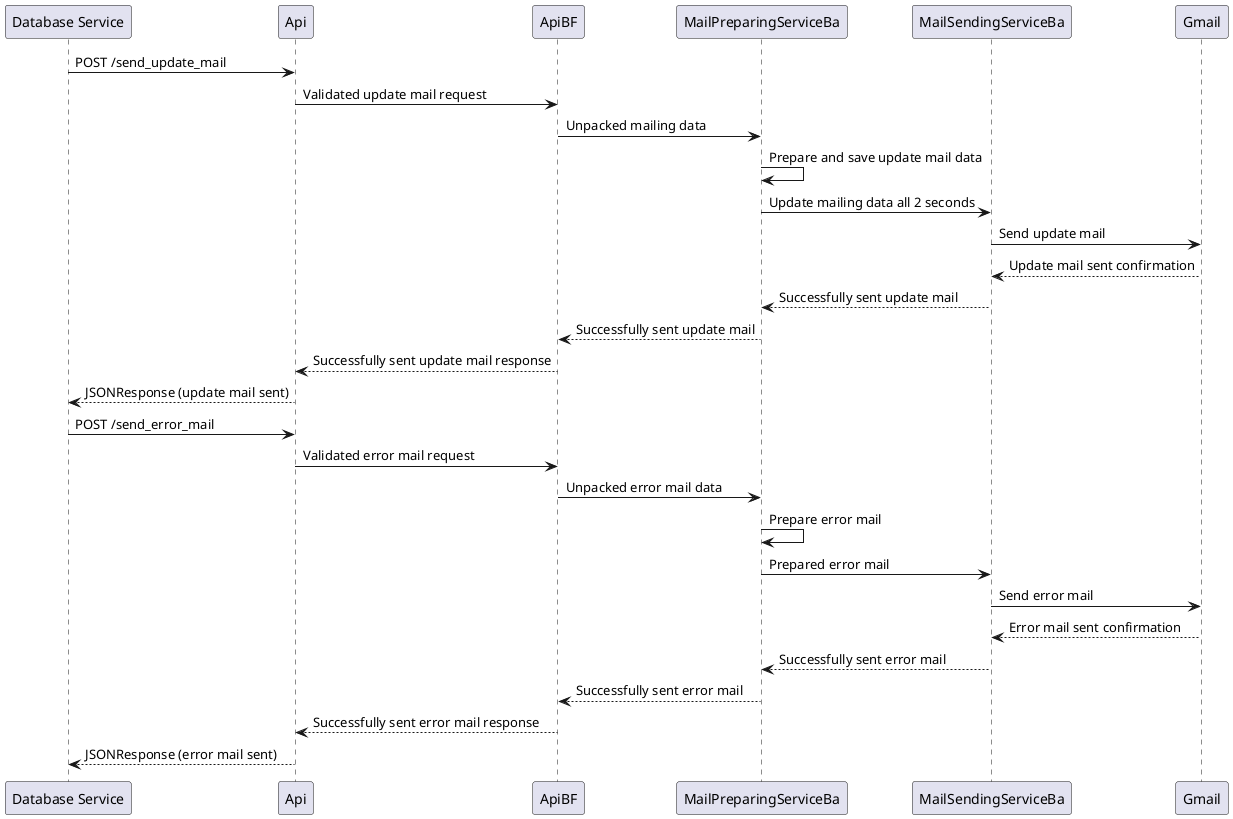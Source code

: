@startuml

participant "Database Service" as Database
participant "Api" as API
participant "ApiBF" as ApiBF
participant "MailPreparingServiceBa" as MailPreparingService
participant "MailSendingServiceBa" as MailSendingService
participant "Gmail" as Gmail

Database -> API: POST /send_update_mail
API -> ApiBF: Validated update mail request
ApiBF -> MailPreparingService: Unpacked mailing data
MailPreparingService -> MailPreparingService: Prepare and save update mail data
MailPreparingService -> MailSendingService: Update mailing data all 2 seconds
MailSendingService -> Gmail: Send update mail
Gmail --> MailSendingService: Update mail sent confirmation
MailSendingService --> MailPreparingService: Successfully sent update mail
MailPreparingService --> ApiBF: Successfully sent update mail
ApiBF --> API: Successfully sent update mail response
API --> Database: JSONResponse (update mail sent)

Database -> API: POST /send_error_mail
API -> ApiBF: Validated error mail request
ApiBF -> MailPreparingService: Unpacked error mail data
MailPreparingService -> MailPreparingService: Prepare error mail
MailPreparingService -> MailSendingService: Prepared error mail
MailSendingService -> Gmail: Send error mail
Gmail --> MailSendingService: Error mail sent confirmation
MailSendingService --> MailPreparingService: Successfully sent error mail
MailPreparingService --> ApiBF: Successfully sent error mail
ApiBF --> API: Successfully sent error mail response
API --> Database: JSONResponse (error mail sent)

@enduml